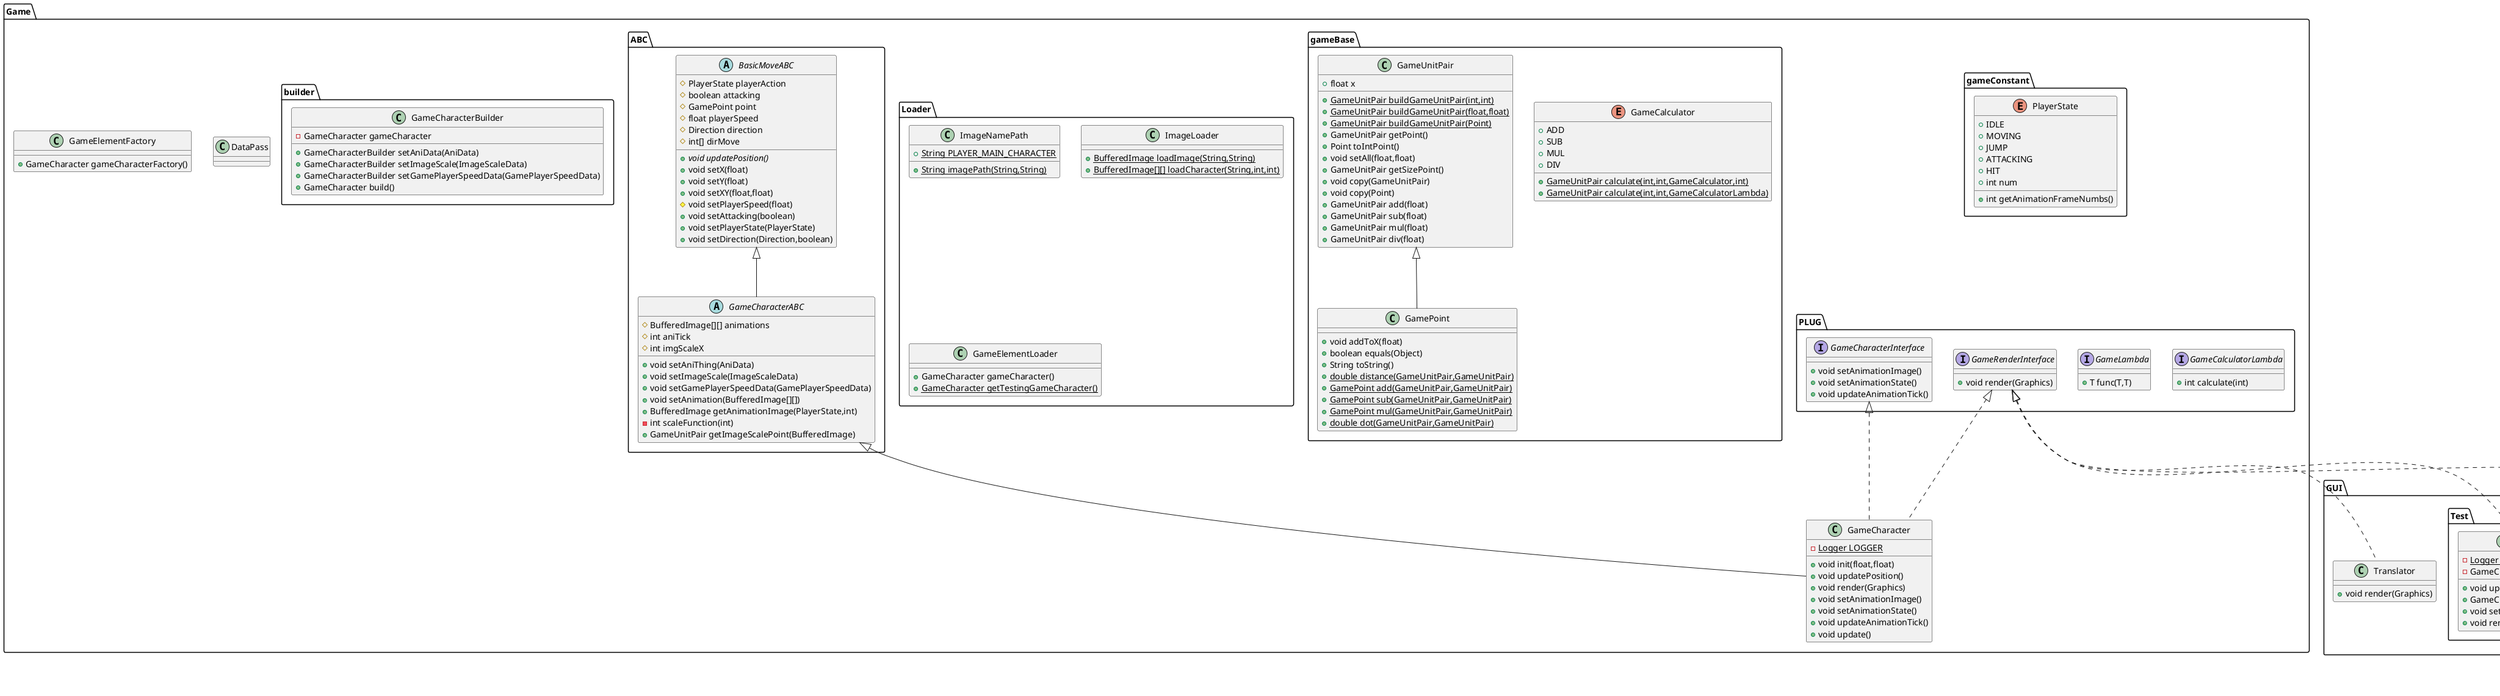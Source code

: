 @startuml
class main.Main {
+ {static} void main(String[])
}
enum base.loader.FileNameFormatter {
+  TEXT
+  IMAGE
- String fileType
+ String type()
+ {static} String of(String,FileNameFormatter)
}
enum Game.gameConstant.PlayerState {
+  IDLE
+  MOVING
+  JUMP
+  ATTACKING
+  HIT
+ int num
+ int getAnimationFrameNumbs()
}
class com.company.Main {
+ {static} void main(String[])
}
class Game.DataPass {
}
interface Game.PLUG.GameCalculatorLambda {
+ int calculate(int)
}
class main.Game {
- GameWindow gameWindow
- GamePanel gamePanel
- TranslatorTester translator
- Thread gameThread
- {static} double FPS
- {static} double UPS
- MouseInputs mouseInputs
- KeyboardInputs keyboardInputs
- {static} Logger LOGGER
- void initClasses()
- void gamePanelSetting()
+ void runGame()
+ void run()
+ TranslatorTester getTranslator()
+ void render(Graphics)
}
class logic.input.KeyboardInputs {
- Game game
- Direction keyEventToMoveCommand(KeyEvent)
- void updatePlayerMoveState(Direction,boolean)
+ void keyTyped(KeyEvent)
+ void keyPressed(KeyEvent)
+ void keyReleased(KeyEvent)
}
enum logic.input.Direction {
+  UP
+  DOWN
+  LEFT
+  RIGHT
+  NONE
~ String cmd
+ boolean isMoving()
+ int index()
}
class Game.GameElementFactory {
+ GameCharacter gameCharacterFactory()
}
class logic.input.MouseInputs {
- Game game
+ void mouseDragged(MouseEvent)
+ void mouseMoved(MouseEvent)
+ void mouseClicked(MouseEvent)
+ void mousePressed(MouseEvent)
+ void mouseReleased(MouseEvent)
+ void mouseEntered(MouseEvent)
+ void mouseExited(MouseEvent)
}
enum Game.gameBase.GameCalculator {
+  ADD
+  SUB
+  MUL
+  DIV
+ {static} GameUnitPair calculate(int,int,GameCalculator,int)
+ {static} GameUnitPair calculate(int,int,GameCalculatorLambda)
}
class Game.Loader.ImageNamePath {
+ {static} String PLAYER_MAIN_CHARACTER
+ {static} String imagePath(String,String)
}
class Game.gameBase.GamePoint {
+ void addToX(float)
+ boolean equals(Object)
+ String toString()
+ {static} double distance(GameUnitPair,GameUnitPair)
+ {static} GamePoint add(GameUnitPair,GameUnitPair)
+ {static} GamePoint sub(GameUnitPair,GameUnitPair)
+ {static} GamePoint mul(GameUnitPair,GameUnitPair)
+ {static} double dot(GameUnitPair,GameUnitPair)
}
abstract class Game.ABC.BasicMoveABC {
# PlayerState playerAction
# boolean attacking
# GamePoint point
# float playerSpeed
# Direction direction
# int[] dirMove
+ {abstract}void updatePosition()
+ void setX(float)
+ void setY(float)
+ void setXY(float,float)
# void setPlayerSpeed(float)
+ void setAttacking(boolean)
+ void setPlayerState(PlayerState)
+ void setDirection(Direction,boolean)
}
class Game.Loader.ImageLoader {
+ {static} BufferedImage loadImage(String,String)
+ {static} BufferedImage[][] loadCharacter(String,int,int)
}
class GUI.Test.TranslatorTester {
- {static} Logger LOGGER
- GameCharacter player
+ void updateLogic()
+ GameCharacter getPlayer()
+ void setPlayMove(Direction,boolean)
+ void render(Graphics)
}
class main.GamePanel {
- Game game
+ void paintComponent(Graphics)
}
class GUI.Translator {
+ void render(Graphics)
}
abstract class Game.ABC.GameCharacterABC {
# BufferedImage[][] animations
# int aniTick
# int imgScaleX
+ void setAniThing(AniData)
+ void setImageScale(ImageScaleData)
+ void setGamePlayerSpeedData(GamePlayerSpeedData)
+ void setAnimation(BufferedImage[][])
+ BufferedImage getAnimationImage(PlayerState,int)
- int scaleFunction(int)
+ GameUnitPair getImageScalePoint(BufferedImage)
}
class Game.gameBase.GameUnitPair {
+ float x
+ {static} GameUnitPair buildGameUnitPair(int,int)
+ {static} GameUnitPair buildGameUnitPair(float,float)
+ {static} GameUnitPair buildGameUnitPair(Point)
+ GameUnitPair getPoint()
+ Point toIntPoint()
+ void setAll(float,float)
+ GameUnitPair getSizePoint()
+ void copy(GameUnitPair)
+ void copy(Point)
+ GameUnitPair add(float)
+ GameUnitPair sub(float)
+ GameUnitPair mul(float)
+ GameUnitPair div(float)
}
interface Game.PLUG.GameLambda {
+ T func(T,T)
}
class Game.builder.GameCharacterBuilder {
- GameCharacter gameCharacter
+ GameCharacterBuilder setAniData(AniData)
+ GameCharacterBuilder setImageScale(ImageScaleData)
+ GameCharacterBuilder setGamePlayerSpeedData(GamePlayerSpeedData)
+ GameCharacter build()
}
class main.Translator {
}
class Game.Loader.GameElementLoader {
+ GameCharacter gameCharacter()
+ {static} GameCharacter getTestingGameCharacter()
}
class main.GameWindow {
+ void init(GamePanel)
}
interface Game.PLUG.GameRenderInterface {
+ void render(Graphics)
}
class Game.GameCharacter {
- {static} Logger LOGGER
+ void init(float,float)
+ void updatePosition()
+ void render(Graphics)
+ void setAnimationImage()
+ void setAnimationState()
+ void updateAnimationTick()
+ void update()
}
interface Game.PLUG.GameCharacterInterface {
+ void setAnimationImage()
+ void setAnimationState()
+ void updateAnimationTick()
}
class base.loader.BaseLoader {
+ {static} InputStream loadFile(Object,String)
+ {static} InputStream loadFile(Class<T>,String)
+ {static} BufferedImage convertToImage(InputStream)
+ {static} BufferedImage loadImage(Class<T>,String)
+ {static} URI getURI(Class<T>,String)
+ {static} List<String> loadTextFile(Class<T>,String)
}
class base.BaseGameConstant {
+ {static} int TILES_DEFAULT_SIZE
+ {static} float SCALE
+ {static} int TILES_IN_WIDTH
+ {static} int TILES_IN_HEIGHT
+ {static} int TILES_SIZE
+ {static} int GAME_WIDTH
+ {static} int GAME_HEIGHT
}


main.Runnable <|.. main.Game
Game.PLUG.GameRenderInterface <|.. main.Game
base.BaseGameConstant <|-- main.Game
java.awt.event.KeyListener <|.. logic.input.KeyboardInputs
java.awt.event.MouseListener <|.. logic.input.MouseInputs
java.awt.event.MouseMotionListener <|.. logic.input.MouseInputs
Game.gameBase.GameUnitPair <|-- Game.gameBase.GamePoint
Game.PLUG.GameRenderInterface <|.. GUI.Test.TranslatorTester
javax.swing.JPanel <|-- main.GamePanel
Game.PLUG.GameRenderInterface <|.. GUI.Translator
Game.ABC.BasicMoveABC <|-- Game.ABC.GameCharacterABC
javax.swing.JFrame <|-- main.GameWindow
Game.PLUG.GameCharacterInterface <|.. Game.GameCharacter
Game.PLUG.GameRenderInterface <|.. Game.GameCharacter
Game.ABC.GameCharacterABC <|-- Game.GameCharacter
@enduml